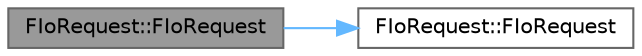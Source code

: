 digraph "FIoRequest::FIoRequest"
{
 // INTERACTIVE_SVG=YES
 // LATEX_PDF_SIZE
  bgcolor="transparent";
  edge [fontname=Helvetica,fontsize=10,labelfontname=Helvetica,labelfontsize=10];
  node [fontname=Helvetica,fontsize=10,shape=box,height=0.2,width=0.4];
  rankdir="LR";
  Node1 [id="Node000001",label="FIoRequest::FIoRequest",height=0.2,width=0.4,color="gray40", fillcolor="grey60", style="filled", fontcolor="black",tooltip=" "];
  Node1 -> Node2 [id="edge1_Node000001_Node000002",color="steelblue1",style="solid",tooltip=" "];
  Node2 [id="Node000002",label="FIoRequest::FIoRequest",height=0.2,width=0.4,color="grey40", fillcolor="white", style="filled",URL="$d7/d10/classFIoRequest.html#a9f1188dac874f2469a2e4065bc14fccd",tooltip=" "];
}

